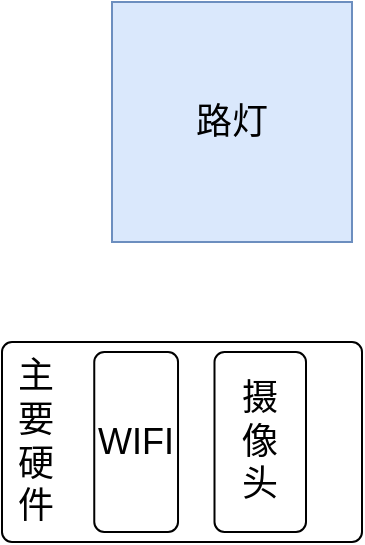 <mxfile version="15.5.4" type="github">
  <diagram id="2jQOsYJmNNE00CzkZMO8" name="Page-1">
    <mxGraphModel dx="1422" dy="766" grid="1" gridSize="10" guides="1" tooltips="1" connect="1" arrows="1" fold="1" page="1" pageScale="1" pageWidth="827" pageHeight="1169" math="0" shadow="0">
      <root>
        <mxCell id="0" />
        <mxCell id="1" parent="0" />
        <mxCell id="PuEa_OVbAe6Mb75oJU7H-1" value="&lt;font style=&quot;font-size: 18px&quot;&gt;路灯&lt;/font&gt;" style="whiteSpace=wrap;html=1;aspect=fixed;fillColor=#dae8fc;strokeColor=#6c8ebf;" parent="1" vertex="1">
          <mxGeometry x="420" y="250" width="120" height="120" as="geometry" />
        </mxCell>
        <mxCell id="B2WD6lWIS3AJ2mOz9PQR-16" value="" style="rounded=1;absoluteArcSize=1;html=1;arcSize=10;fontSize=18;align=left;" vertex="1" parent="1">
          <mxGeometry x="365" y="420" width="180" height="100" as="geometry" />
        </mxCell>
        <mxCell id="B2WD6lWIS3AJ2mOz9PQR-17" value="主要硬件" style="html=1;shape=mxgraph.er.anchor;whiteSpace=wrap;fontSize=18;align=left;" vertex="1" parent="B2WD6lWIS3AJ2mOz9PQR-16">
          <mxGeometry x="6" width="28.125" height="100" as="geometry" />
        </mxCell>
        <mxCell id="B2WD6lWIS3AJ2mOz9PQR-18" value="WIFI" style="rounded=1;absoluteArcSize=1;html=1;arcSize=10;whiteSpace=wrap;points=[];strokeColor=inherit;fillColor=inherit;fontSize=18;align=left;" vertex="1" parent="B2WD6lWIS3AJ2mOz9PQR-16">
          <mxGeometry x="46.13" y="5" width="41.88" height="90" as="geometry" />
        </mxCell>
        <mxCell id="B2WD6lWIS3AJ2mOz9PQR-19" value="摄&lt;br&gt;像&lt;br&gt;头" style="rounded=1;absoluteArcSize=1;html=1;arcSize=10;whiteSpace=wrap;points=[];strokeColor=inherit;fillColor=inherit;fontSize=18;align=center;" vertex="1" parent="B2WD6lWIS3AJ2mOz9PQR-16">
          <mxGeometry x="106.25" y="5" width="45.75" height="90" as="geometry" />
        </mxCell>
      </root>
    </mxGraphModel>
  </diagram>
</mxfile>
